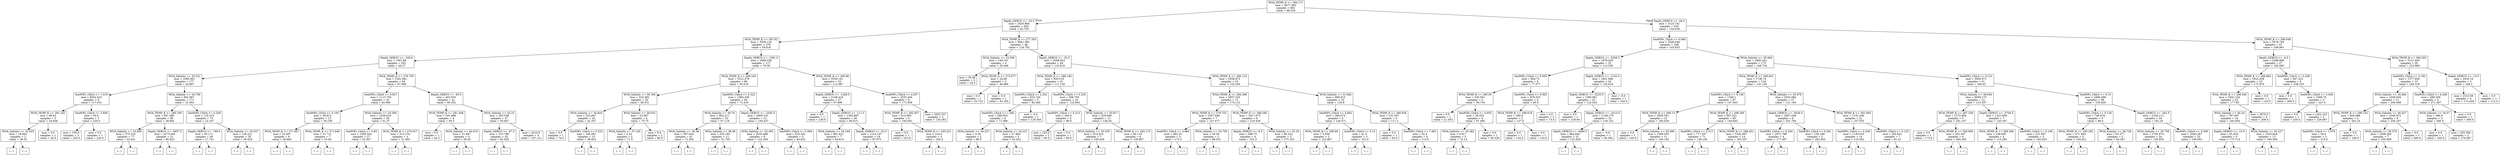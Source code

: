 digraph Tree {
node [shape=box] ;
0 [label="WOA_TEMP_K <= 294.171\nmse = 4677.092\nsamples = 681\nvalue = 98.224"] ;
1 [label="Depth_GEBCO <= -32.5\nmse = 2420.884\nsamples = 426\nvalue = 62.705"] ;
0 -> 1 [labeldistance=2.5, labelangle=45, headlabel="True"] ;
2 [label="WOA_TEMP_K <= 287.62\nmse = 1839.118\nsamples = 378\nvalue = 54.818"] ;
1 -> 2 ;
3 [label="Depth_GEBCO <= -100.0\nmse = 1361.68\nsamples = 261\nvalue = 44.27"] ;
2 -> 3 ;
4 [label="WOA_Salinity <= 33.221\nmse = 1085.061\nsamples = 177\nvalue = 34.697"] ;
3 -> 4 ;
5 [label="SeaWIFs_ChlrA <= 1.419\nmse = 8542.423\nsamples = 6\nvalue = 117.031"] ;
4 -> 5 ;
6 [label="WOA_TEMP_K <= 281.242\nmse = 68.63\nsamples = 3\nvalue = 34.656"] ;
5 -> 6 ;
7 [label="WOA_Salinity <= 32.925\nmse = 18.662\nsamples = 2\nvalue = 38.32"] ;
6 -> 7 ;
8 [label="(...)"] ;
7 -> 8 ;
9 [label="(...)"] ;
7 -> 9 ;
10 [label="mse = 0.0\nsamples = 1\nvalue = 20.0"] ;
6 -> 10 ;
11 [label="SeaWIFs_ChlrA <= 2.609\nmse = 50.0\nsamples = 3\nvalue = 220.0"] ;
5 -> 11 ;
12 [label="mse = 100.0\nsamples = 2\nvalue = 220.0"] ;
11 -> 12 ;
13 [label="mse = 0.0\nsamples = 1\nvalue = 220.0"] ;
11 -> 13 ;
14 [label="WOA_Salinity <= 34.768\nmse = 602.987\nsamples = 171\nvalue = 31.953"] ;
4 -> 14 ;
15 [label="WOA_TEMP_K <= 280.195\nmse = 851.585\nsamples = 98\nvalue = 39.664"] ;
14 -> 15 ;
16 [label="WOA_Salinity <= 33.909\nmse = 270.316\nsamples = 77\nvalue = 32.931"] ;
15 -> 16 ;
17 [label="(...)"] ;
16 -> 17 ;
116 [label="(...)"] ;
16 -> 116 ;
167 [label="Depth_GEBCO <= -4857.5\nmse = 2275.564\nsamples = 21\nvalue = 66.823"] ;
15 -> 167 ;
168 [label="(...)"] ;
167 -> 168 ;
183 [label="(...)"] ;
167 -> 183 ;
206 [label="SeaWIFs_ChlrA <= 0.328\nmse = 116.315\nsamples = 73\nvalue = 22.167"] ;
14 -> 206 ;
207 [label="Depth_GEBCO <= -789.5\nmse = 65.171\nsamples = 38\nvalue = 17.731"] ;
206 -> 207 ;
208 [label="(...)"] ;
207 -> 208 ;
217 [label="(...)"] ;
207 -> 217 ;
234 [label="WOA_Salinity <= 35.037\nmse = 128.221\nsamples = 35\nvalue = 26.529"] ;
206 -> 234 ;
235 [label="(...)"] ;
234 -> 235 ;
236 [label="(...)"] ;
234 -> 236 ;
277 [label="WOA_TEMP_K <= 279.795\nmse = 1281.681\nsamples = 84\nvalue = 67.098"] ;
3 -> 277 ;
278 [label="SeaWIFs_ChlrA <= 0.627\nmse = 1113.759\nsamples = 43\nvalue = 45.006"] ;
277 -> 278 ;
279 [label="SeaWIFs_ChlrA <= 0.105\nmse = 39.813\nsamples = 13\nvalue = 30.156"] ;
278 -> 279 ;
280 [label="WOA_TEMP_K <= 271.667\nmse = 23.497\nsamples = 6\nvalue = 26.662"] ;
279 -> 280 ;
281 [label="(...)"] ;
280 -> 281 ;
284 [label="(...)"] ;
280 -> 284 ;
285 [label="WOA_TEMP_K <= 271.846\nmse = 31.712\nsamples = 7\nvalue = 33.65"] ;
279 -> 285 ;
286 [label="(...)"] ;
285 -> 286 ;
287 [label="(...)"] ;
285 -> 287 ;
290 [label="WOA_Salinity <= 33.366\nmse = 1439.019\nsamples = 30\nvalue = 51.37"] ;
278 -> 290 ;
291 [label="SeaWIFs_ChlrA <= 0.83\nmse = 1509.542\nsamples = 27\nvalue = 53.507"] ;
290 -> 291 ;
292 [label="(...)"] ;
291 -> 292 ;
293 [label="(...)"] ;
291 -> 293 ;
300 [label="WOA_TEMP_K <= 276.917\nmse = 313.374\nsamples = 3\nvalue = 31.065"] ;
290 -> 300 ;
301 [label="(...)"] ;
300 -> 301 ;
304 [label="(...)"] ;
300 -> 304 ;
305 [label="Depth_GEBCO <= -83.0\nmse = 403.933\nsamples = 41\nvalue = 90.352"] ;
277 -> 305 ;
306 [label="WOA_TEMP_K <= 281.408\nmse = 191.888\nsamples = 4\nvalue = 56.5"] ;
305 -> 306 ;
307 [label="mse = 0.0\nsamples = 1\nvalue = 82.3"] ;
306 -> 307 ;
308 [label="WOA_Salinity <= 34.919\nmse = 31.847\nsamples = 3\nvalue = 50.05"] ;
306 -> 308 ;
309 [label="(...)"] ;
308 -> 309 ;
312 [label="(...)"] ;
308 -> 312 ;
313 [label="WOA_Salinity <= 35.23\nmse = 303.538\nsamples = 37\nvalue = 93.607"] ;
305 -> 313 ;
314 [label="Depth_GEBCO <= -67.5\nmse = 313.789\nsamples = 33\nvalue = 91.505"] ;
313 -> 314 ;
315 [label="(...)"] ;
314 -> 315 ;
318 [label="(...)"] ;
314 -> 318 ;
359 [label="mse = 26.615\nsamples = 4\nvalue = 107.121"] ;
313 -> 359 ;
360 [label="Depth_GEBCO <= -1591.0\nmse = 2088.328\nsamples = 117\nvalue = 79.39"] ;
2 -> 360 ;
361 [label="WOA_TEMP_K <= 290.193\nmse = 1012.279\nsamples = 84\nvalue = 65.516"] ;
360 -> 361 ;
362 [label="WOA_Salinity <= 36.169\nmse = 322.382\nsamples = 20\nvalue = 46.531"] ;
361 -> 362 ;
363 [label="WOA_Salinity <= 34.824\nmse = 225.667\nsamples = 16\nvalue = 42.357"] ;
362 -> 363 ;
364 [label="mse = 0.0\nsamples = 1\nvalue = 74.0"] ;
363 -> 364 ;
365 [label="SeaWIFs_ChlrA <= 0.225\nmse = 160.081\nsamples = 15\nvalue = 39.923"] ;
363 -> 365 ;
366 [label="(...)"] ;
365 -> 366 ;
367 [label="(...)"] ;
365 -> 367 ;
394 [label="WOA_Salinity <= 38.032\nmse = 23.687\nsamples = 4\nvalue = 75.75"] ;
362 -> 394 ;
395 [label="WOA_Salinity <= 37.165\nmse = 2.25\nsamples = 2\nvalue = 71.5"] ;
394 -> 395 ;
396 [label="(...)"] ;
395 -> 396 ;
397 [label="(...)"] ;
395 -> 397 ;
398 [label="mse = 9.0\nsamples = 2\nvalue = 80.0"] ;
394 -> 398 ;
399 [label="SeaWIFs_ChlrA <= 0.322\nmse = 1084.438\nsamples = 64\nvalue = 72.419"] ;
361 -> 399 ;
400 [label="WOA_Salinity <= 36.74\nmse = 582.211\nsamples = 52\nvalue = 67.118"] ;
399 -> 400 ;
401 [label="WOA_Salinity <= 36.58\nmse = 597.628\nsamples = 41\nvalue = 71.356"] ;
400 -> 401 ;
402 [label="(...)"] ;
401 -> 402 ;
461 [label="(...)"] ;
401 -> 461 ;
472 [label="WOA_Salinity <= 38.48\nmse = 225.193\nsamples = 11\nvalue = 51.755"] ;
400 -> 472 ;
473 [label="(...)"] ;
472 -> 473 ;
482 [label="(...)"] ;
472 -> 482 ;
485 [label="Depth_GEBCO <= -2205.5\nmse = 2805.531\nsamples = 12\nvalue = 100.437"] ;
399 -> 485 ;
486 [label="WOA_Salinity <= 35.383\nmse = 2035.488\nsamples = 9\nvalue = 122.359"] ;
485 -> 486 ;
487 [label="(...)"] ;
486 -> 487 ;
490 [label="(...)"] ;
486 -> 490 ;
497 [label="SeaWIFs_ChlrA <= 0.569\nmse = 525.542\nsamples = 3\nvalue = 45.632"] ;
485 -> 497 ;
498 [label="(...)"] ;
497 -> 498 ;
499 [label="(...)"] ;
497 -> 499 ;
502 [label="WOA_TEMP_K <= 290.96\nmse = 3100.141\nsamples = 33\nvalue = 112.687"] ;
360 -> 502 ;
503 [label="Depth_GEBCO <= -1248.5\nmse = 2148.416\nsamples = 27\nvalue = 97.899"] ;
502 -> 503 ;
504 [label="mse = 0.0\nsamples = 1\nvalue = 230.6"] ;
503 -> 504 ;
505 [label="Depth_GEBCO <= -111.5\nmse = 1285.897\nsamples = 26\nvalue = 90.915"] ;
503 -> 505 ;
506 [label="WOA_Salinity <= 34.166\nmse = 691.821\nsamples = 7\nvalue = 64.814"] ;
505 -> 506 ;
507 [label="(...)"] ;
506 -> 507 ;
512 [label="(...)"] ;
506 -> 512 ;
517 [label="Depth_GEBCO <= -52.0\nmse = 1214.197\nsamples = 19\nvalue = 97.875"] ;
505 -> 517 ;
518 [label="(...)"] ;
517 -> 518 ;
523 [label="(...)"] ;
517 -> 523 ;
550 [label="SeaWIFs_ChlrA <= 4.037\nmse = 2533.404\nsamples = 6\nvalue = 171.839"] ;
502 -> 550 ;
551 [label="WOA_TEMP_K <= 292.057\nmse = 510.865\nsamples = 4\nvalue = 193.943"] ;
550 -> 551 ;
552 [label="mse = 0.0\nsamples = 1\nvalue = 223.8"] ;
551 -> 552 ;
553 [label="WOA_TEMP_K <= 293.221\nmse = 216.0\nsamples = 3\nvalue = 182.0"] ;
551 -> 553 ;
554 [label="(...)"] ;
553 -> 554 ;
555 [label="(...)"] ;
553 -> 555 ;
556 [label="mse = 3452.537\nsamples = 2\nvalue = 120.263"] ;
550 -> 556 ;
557 [label="WOA_TEMP_K <= 277.555\nmse = 2661.565\nsamples = 48\nvalue = 124.702"] ;
1 -> 557 ;
558 [label="WOA_Salinity <= 23.056\nmse = 149.101\nsamples = 4\nvalue = 35.448"] ;
557 -> 558 ;
559 [label="mse = 20.48\nsamples = 2\nvalue = 24.2"] ;
558 -> 559 ;
560 [label="WOA_TEMP_K <= 272.077\nmse = 24.68\nsamples = 2\nvalue = 46.696"] ;
558 -> 560 ;
561 [label="mse = 0.0\nsamples = 1\nvalue = 53.722"] ;
560 -> 561 ;
562 [label="mse = 0.0\nsamples = 1\nvalue = 43.183"] ;
560 -> 562 ;
563 [label="Depth_GEBCO <= -22.5\nmse = 2099.923\nsamples = 44\nvalue = 132.816"] ;
557 -> 563 ;
564 [label="WOA_TEMP_K <= 288.146\nmse = 920.519\nsamples = 21\nvalue = 111.128"] ;
563 -> 564 ;
565 [label="SeaWIFs_ChlrA <= 2.252\nmse = 622.744\nsamples = 5\nvalue = 82.466"] ;
564 -> 565 ;
566 [label="SeaWIFs_ChlrA <= 1.383\nmse = 268.003\nsamples = 4\nvalue = 71.586"] ;
565 -> 566 ;
567 [label="WOA_Salinity <= 34.237\nmse = 0.36\nsamples = 2\nvalue = 96.5"] ;
566 -> 567 ;
568 [label="(...)"] ;
567 -> 568 ;
569 [label="(...)"] ;
567 -> 569 ;
570 [label="WOA_Salinity <= 34.231\nmse = 27.469\nsamples = 2\nvalue = 61.621"] ;
566 -> 570 ;
571 [label="(...)"] ;
570 -> 571 ;
572 [label="(...)"] ;
570 -> 572 ;
573 [label="mse = -0.0\nsamples = 1\nvalue = 120.545"] ;
565 -> 573 ;
574 [label="SeaWIFs_ChlrA <= 0.235\nmse = 568.793\nsamples = 16\nvalue = 122.853"] ;
564 -> 574 ;
575 [label="SeaWIFs_ChlrA <= 0.215\nmse = 200.0\nsamples = 3\nvalue = 90.0"] ;
574 -> 575 ;
576 [label="mse = 225.0\nsamples = 2\nvalue = 95.0"] ;
575 -> 576 ;
577 [label="mse = 0.0\nsamples = 1\nvalue = 80.0"] ;
575 -> 577 ;
578 [label="WOA_Salinity <= 33.917\nmse = 429.699\nsamples = 13\nvalue = 128.04"] ;
574 -> 578 ;
579 [label="WOA_Salinity <= 33.535\nmse = 514.816\nsamples = 7\nvalue = 109.429"] ;
578 -> 579 ;
580 [label="(...)"] ;
579 -> 580 ;
587 [label="(...)"] ;
579 -> 587 ;
590 [label="WOA_TEMP_K <= 293.113\nmse = 60.118\nsamples = 6\nvalue = 138.897"] ;
578 -> 590 ;
591 [label="(...)"] ;
590 -> 591 ;
598 [label="(...)"] ;
590 -> 598 ;
599 [label="WOA_TEMP_K <= 290.122\nmse = 2358.872\nsamples = 23\nvalue = 152.026"] ;
563 -> 599 ;
600 [label="WOA_TEMP_K <= 284.496\nmse = 2857.325\nsamples = 13\nvalue = 174.112"] ;
599 -> 600 ;
601 [label="WOA_TEMP_K <= 279.753\nmse = 1567.049\nsamples = 7\nvalue = 147.677"] ;
600 -> 601 ;
602 [label="SeaWIFs_ChlrA <= 4.964\nmse = 482.25\nsamples = 5\nvalue = 172.5"] ;
601 -> 602 ;
603 [label="(...)"] ;
602 -> 603 ;
608 [label="(...)"] ;
602 -> 608 ;
611 [label="WOA_Salinity <= 33.759\nmse = 39.55\nsamples = 2\nvalue = 98.031"] ;
601 -> 611 ;
612 [label="(...)"] ;
611 -> 612 ;
613 [label="(...)"] ;
611 -> 613 ;
614 [label="WOA_TEMP_K <= 289.282\nmse = 1817.673\nsamples = 6\nvalue = 219.429"] ;
600 -> 614 ;
615 [label="Depth_GEBCO <= -6.5\nmse = 568.75\nsamples = 4\nvalue = 252.5"] ;
614 -> 615 ;
616 [label="(...)"] ;
615 -> 616 ;
619 [label="(...)"] ;
615 -> 619 ;
620 [label="WOA_Salinity <= 33.19\nmse = 80.222\nsamples = 2\nvalue = 175.333"] ;
614 -> 620 ;
621 [label="(...)"] ;
620 -> 621 ;
622 [label="(...)"] ;
620 -> 622 ;
623 [label="WOA_Salinity <= 31.684\nmse = 499.915\nsamples = 10\nvalue = 125.8"] ;
599 -> 623 ;
624 [label="SeaWIFs_ChlrA <= 4.662\nmse = 385.673\nsamples = 5\nvalue = 144.571"] ;
623 -> 624 ;
625 [label="WOA_TEMP_K <= 290.89\nmse = 5.556\nsamples = 2\nvalue = 122.667"] ;
624 -> 625 ;
626 [label="(...)"] ;
625 -> 626 ;
627 [label="(...)"] ;
625 -> 627 ;
628 [label="SeaWIFs_ChlrA <= 5.12\nmse = 41.0\nsamples = 3\nvalue = 161.0"] ;
624 -> 628 ;
629 [label="(...)"] ;
628 -> 629 ;
630 [label="(...)"] ;
628 -> 630 ;
633 [label="WOA_TEMP_K <= 290.926\nmse = 101.547\nsamples = 5\nvalue = 111.2"] ;
623 -> 633 ;
634 [label="mse = 0.0\nsamples = 1\nvalue = 92.0"] ;
633 -> 634 ;
635 [label="SeaWIFs_ChlrA <= 7.483\nmse = 62.4\nsamples = 4\nvalue = 113.6"] ;
633 -> 635 ;
636 [label="(...)"] ;
635 -> 636 ;
641 [label="(...)"] ;
635 -> 641 ;
642 [label="Depth_GEBCO <= -26.0\nmse = 3124.741\nsamples = 255\nvalue = 154.039"] ;
0 -> 642 [labeldistance=2.5, labelangle=-45, headlabel="False"] ;
643 [label="SeaWIFs_ChlrA <= 0.084\nmse = 2549.048\nsamples = 208\nvalue = 143.633"] ;
642 -> 643 ;
644 [label="Depth_GEBCO <= -5358.5\nmse = 1879.029\nsamples = 33\nvalue = 113.559"] ;
643 -> 644 ;
645 [label="SeaWIFs_ChlrA <= 0.055\nmse = 964.73\nsamples = 9\nvalue = 77.377"] ;
644 -> 645 ;
646 [label="WOA_TEMP_K <= 295.65\nmse = 330.001\nsamples = 5\nvalue = 59.754"] ;
645 -> 646 ;
647 [label="mse = 0.0\nsamples = 1\nvalue = 21.053"] ;
646 -> 647 ;
648 [label="SeaWIFs_ChlrA <= 0.053\nmse = 36.523\nsamples = 4\nvalue = 67.495"] ;
646 -> 648 ;
649 [label="WOA_Salinity <= 35.282\nmse = 6.917\nsamples = 3\nvalue = 72.14"] ;
648 -> 649 ;
650 [label="(...)"] ;
649 -> 650 ;
651 [label="(...)"] ;
649 -> 651 ;
652 [label="mse = 0.0\nsamples = 1\nvalue = 60.526"] ;
648 -> 652 ;
653 [label="SeaWIFs_ChlrA <= 0.065\nmse = 978.333\nsamples = 4\nvalue = 95.0"] ;
645 -> 653 ;
654 [label="WOA_TEMP_K <= 298.618\nmse = 289.0\nsamples = 2\nvalue = 137.0"] ;
653 -> 654 ;
655 [label="mse = 0.0\nsamples = 1\nvalue = 154.0"] ;
654 -> 655 ;
656 [label="mse = 0.0\nsamples = 1\nvalue = 120.0"] ;
654 -> 656 ;
657 [label="mse = 0.0\nsamples = 2\nvalue = 74.0"] ;
653 -> 657 ;
658 [label="Depth_GEBCO <= -1142.0\nmse = 1601.968\nsamples = 24\nvalue = 125.619"] ;
644 -> 658 ;
659 [label="Depth_GEBCO <= -5225.5\nmse = 1385.961\nsamples = 23\nvalue = 122.923"] ;
658 -> 659 ;
660 [label="mse = 0.0\nsamples = 1\nvalue = 218.84"] ;
659 -> 660 ;
661 [label="Depth_GEBCO <= -2513.5\nmse = 1148.175\nsamples = 22\nvalue = 120.102"] ;
659 -> 661 ;
662 [label="Depth_GEBCO <= -4480.5\nmse = 964.042\nsamples = 21\nvalue = 122.639"] ;
661 -> 662 ;
663 [label="(...)"] ;
662 -> 663 ;
682 [label="(...)"] ;
662 -> 682 ;
701 [label="mse = -0.0\nsamples = 1\nvalue = 36.364"] ;
661 -> 701 ;
702 [label="mse = -0.0\nsamples = 1\nvalue = 220.0"] ;
658 -> 702 ;
703 [label="WOA_Salinity <= 35.694\nmse = 2483.261\nsamples = 175\nvalue = 148.734"] ;
643 -> 703 ;
704 [label="WOA_TEMP_K <= 300.641\nmse = 1736.74\nsamples = 124\nvalue = 141.136"] ;
703 -> 704 ;
705 [label="SeaWIFs_ChlrA <= 0.138\nmse = 1348.1\nsamples = 97\nvalue = 147.003"] ;
704 -> 705 ;
706 [label="WOA_TEMP_K <= 296.13\nmse = 2005.551\nsamples = 12\nvalue = 185.629"] ;
705 -> 706 ;
707 [label="mse = 0.0\nsamples = 1\nvalue = 100.0"] ;
706 -> 707 ;
708 [label="WOA_Salinity <= 35.496\nmse = 1399.555\nsamples = 11\nvalue = 194.192"] ;
706 -> 708 ;
709 [label="(...)"] ;
708 -> 709 ;
728 [label="(...)"] ;
708 -> 728 ;
729 [label="WOA_TEMP_K <= 298.385\nmse = 967.521\nsamples = 85\nvalue = 140.845"] ;
705 -> 729 ;
730 [label="SeaWIFs_ChlrA <= 3.511\nmse = 717.297\nsamples = 71\nvalue = 136.106"] ;
729 -> 730 ;
731 [label="(...)"] ;
730 -> 731 ;
836 [label="(...)"] ;
730 -> 836 ;
839 [label="WOA_TEMP_K <= 298.451\nmse = 1542.607\nsamples = 14\nvalue = 163.357"] ;
729 -> 839 ;
840 [label="(...)"] ;
839 -> 840 ;
841 [label="(...)"] ;
839 -> 841 ;
864 [label="WOA_Salinity <= 33.876\nmse = 2543.684\nsamples = 27\nvalue = 121.163"] ;
704 -> 864 ;
865 [label="Depth_GEBCO <= -3526.0\nmse = 2857.048\nsamples = 6\nvalue = 201.784"] ;
864 -> 865 ;
866 [label="SeaWIFs_ChlrA <= 0.204\nmse = 1872.786\nsamples = 4\nvalue = 177.497"] ;
865 -> 866 ;
867 [label="(...)"] ;
866 -> 867 ;
870 [label="(...)"] ;
866 -> 870 ;
873 [label="SeaWIFs_ChlrA <= 0.281\nmse = 156.168\nsamples = 2\nvalue = 262.503"] ;
865 -> 873 ;
874 [label="(...)"] ;
873 -> 874 ;
875 [label="(...)"] ;
873 -> 875 ;
876 [label="WOA_TEMP_K <= 301.685\nmse = 1152.336\nsamples = 21\nvalue = 107.055"] ;
864 -> 876 ;
877 [label="SeaWIFs_ChlrA <= 0.439\nmse = 1140.033\nsamples = 14\nvalue = 119.402"] ;
876 -> 877 ;
878 [label="(...)"] ;
877 -> 878 ;
901 [label="(...)"] ;
877 -> 901 ;
902 [label="SeaWIFs_ChlrA <= 0.125\nmse = 203.631\nsamples = 7\nvalue = 81.41"] ;
876 -> 902 ;
903 [label="(...)"] ;
902 -> 903 ;
906 [label="(...)"] ;
902 -> 906 ;
915 [label="SeaWIFs_ChlrA <= 0.121\nmse = 3930.971\nsamples = 51\nvalue = 169.43"] ;
703 -> 915 ;
916 [label="WOA_Salinity <= 36.044\nmse = 6059.175\nsamples = 12\nvalue = 213.257"] ;
915 -> 916 ;
917 [label="WOA_TEMP_K <= 297.328\nmse = 1572.958\nsamples = 5\nvalue = 281.167"] ;
916 -> 917 ;
918 [label="mse = 0.0\nsamples = 1\nvalue = 175.6"] ;
917 -> 918 ;
919 [label="WOA_TEMP_K <= 300.608\nmse = 202.407\nsamples = 4\nvalue = 294.363"] ;
917 -> 919 ;
920 [label="(...)"] ;
919 -> 920 ;
925 [label="(...)"] ;
919 -> 925 ;
926 [label="Depth_GEBCO <= -3704.5\nmse = 1321.959\nsamples = 7\nvalue = 145.347"] ;
916 -> 926 ;
927 [label="WOA_TEMP_K <= 299.266\nmse = 168.805\nsamples = 4\nvalue = 115.285"] ;
926 -> 927 ;
928 [label="(...)"] ;
927 -> 928 ;
931 [label="(...)"] ;
927 -> 931 ;
934 [label="SeaWIFs_ChlrA <= 0.106\nmse = 221.667\nsamples = 3\nvalue = 182.925"] ;
926 -> 934 ;
935 [label="(...)"] ;
934 -> 935 ;
938 [label="(...)"] ;
934 -> 938 ;
939 [label="SeaWIFs_ChlrA <= 0.15\nmse = 2489.388\nsamples = 39\nvalue = 155.829"] ;
915 -> 939 ;
940 [label="SeaWIFs_ChlrA <= 0.129\nmse = 749.678\nsamples = 5\nvalue = 88.4"] ;
939 -> 940 ;
941 [label="WOA_TEMP_K <= 295.282\nmse = 471.093\nsamples = 3\nvalue = 105.621"] ;
940 -> 941 ;
942 [label="(...)"] ;
941 -> 942 ;
945 [label="(...)"] ;
941 -> 945 ;
946 [label="WOA_Salinity <= 36.728\nmse = 55.377\nsamples = 2\nvalue = 62.567"] ;
940 -> 946 ;
947 [label="(...)"] ;
946 -> 947 ;
948 [label="(...)"] ;
946 -> 948 ;
949 [label="Depth_GEBCO <= -261.5\nmse = 2184.111\nsamples = 34\nvalue = 162.19"] ;
939 -> 949 ;
950 [label="WOA_Salinity <= 35.758\nmse = 1792.874\nsamples = 24\nvalue = 150.955"] ;
949 -> 950 ;
951 [label="(...)"] ;
950 -> 951 ;
952 [label="(...)"] ;
950 -> 952 ;
989 [label="SeaWIFs_ChlrA <= 0.299\nmse = 2045.287\nsamples = 10\nvalue = 190.653"] ;
949 -> 989 ;
990 [label="(...)"] ;
989 -> 990 ;
995 [label="(...)"] ;
989 -> 995 ;
996 [label="WOA_TEMP_K <= 299.046\nmse = 3078.745\nsamples = 47\nvalue = 199.961"] ;
642 -> 996 ;
997 [label="Depth_GEBCO <= -4.5\nmse = 2298.889\nsamples = 27\nvalue = 182.095"] ;
996 -> 997 ;
998 [label="WOA_TEMP_K <= 298.882\nmse = 1922.038\nsamples = 23\nvalue = 172.976"] ;
997 -> 998 ;
999 [label="WOA_TEMP_K <= 298.546\nmse = 1822.154\nsamples = 22\nvalue = 177.65"] ;
998 -> 999 ;
1000 [label="WOA_Salinity <= 30.24\nmse = 797.667\nsamples = 16\nvalue = 165.004"] ;
999 -> 1000 ;
1001 [label="Depth_GEBCO <= -15.0\nmse = 81.633\nsamples = 3\nvalue = 175.714"] ;
1000 -> 1001 ;
1002 [label="(...)"] ;
1001 -> 1002 ;
1003 [label="(...)"] ;
1001 -> 1003 ;
1004 [label="WOA_Salinity <= 33.227\nmse = 1025.824\nsamples = 13\nvalue = 160.594"] ;
1000 -> 1004 ;
1005 [label="(...)"] ;
1004 -> 1005 ;
1006 [label="(...)"] ;
1004 -> 1006 ;
1019 [label="mse = 2976.0\nsamples = 6\nvalue = 208.0"] ;
999 -> 1019 ;
1020 [label="mse = 0.0\nsamples = 1\nvalue = 120.0"] ;
998 -> 1020 ;
1021 [label="SeaWIFs_ChlrA <= 0.248\nmse = 947.222\nsamples = 4\nvalue = 238.333"] ;
997 -> 1021 ;
1022 [label="mse = 0.0\nsamples = 1\nvalue = 260.0"] ;
1021 -> 1022 ;
1023 [label="SeaWIFs_ChlrA <= 2.036\nmse = 1068.75\nsamples = 3\nvalue = 227.5"] ;
1021 -> 1023 ;
1024 [label="mse = 0.0\nsamples = 1\nvalue = 230.0"] ;
1023 -> 1024 ;
1025 [label="mse = 1422.222\nsamples = 2\nvalue = 226.667"] ;
1023 -> 1025 ;
1026 [label="WOA_TEMP_K <= 300.503\nmse = 3121.405\nsamples = 20\nvalue = 223.969"] ;
996 -> 1026 ;
1027 [label="SeaWIFs_ChlrA <= 2.182\nmse = 1377.944\nsamples = 15\nvalue = 249.318"] ;
1026 -> 1027 ;
1028 [label="WOA_Salinity <= 35.484\nmse = 1456.934\nsamples = 11\nvalue = 240.938"] ;
1027 -> 1028 ;
1029 [label="WOA_TEMP_K <= 299.102\nmse = 604.688\nsamples = 3\nvalue = 201.25"] ;
1028 -> 1029 ;
1030 [label="SeaWIFs_ChlrA <= 1.879\nmse = 50.0\nsamples = 2\nvalue = 215.0"] ;
1029 -> 1030 ;
1031 [label="(...)"] ;
1030 -> 1031 ;
1032 [label="(...)"] ;
1030 -> 1032 ;
1033 [label="mse = 0.0\nsamples = 1\nvalue = 160.0"] ;
1029 -> 1033 ;
1034 [label="WOA_Salinity <= 36.427\nmse = 1040.972\nsamples = 8\nvalue = 254.167"] ;
1028 -> 1034 ;
1035 [label="WOA_Salinity <= 36.379\nmse = 1008.264\nsamples = 7\nvalue = 250.909"] ;
1034 -> 1035 ;
1036 [label="(...)"] ;
1035 -> 1036 ;
1037 [label="(...)"] ;
1035 -> 1037 ;
1040 [label="mse = 0.0\nsamples = 1\nvalue = 290.0"] ;
1034 -> 1040 ;
1041 [label="SeaWIFs_ChlrA <= 4.408\nmse = 480.556\nsamples = 4\nvalue = 271.667"] ;
1027 -> 1041 ;
1042 [label="WOA_Salinity <= 34.57\nmse = 384.0\nsamples = 3\nvalue = 266.0"] ;
1041 -> 1042 ;
1043 [label="mse = 0.0\nsamples = 1\nvalue = 250.0"] ;
1042 -> 1043 ;
1044 [label="mse = 355.556\nsamples = 2\nvalue = 276.667"] ;
1042 -> 1044 ;
1045 [label="mse = 0.0\nsamples = 1\nvalue = 300.0"] ;
1041 -> 1045 ;
1046 [label="Depth_GEBCO <= -13.5\nmse = 2433.16\nsamples = 5\nvalue = 168.2"] ;
1026 -> 1046 ;
1047 [label="mse = 2313.58\nsamples = 4\nvalue = 174.444"] ;
1046 -> 1047 ;
1048 [label="mse = 0.0\nsamples = 1\nvalue = 112.0"] ;
1046 -> 1048 ;
}